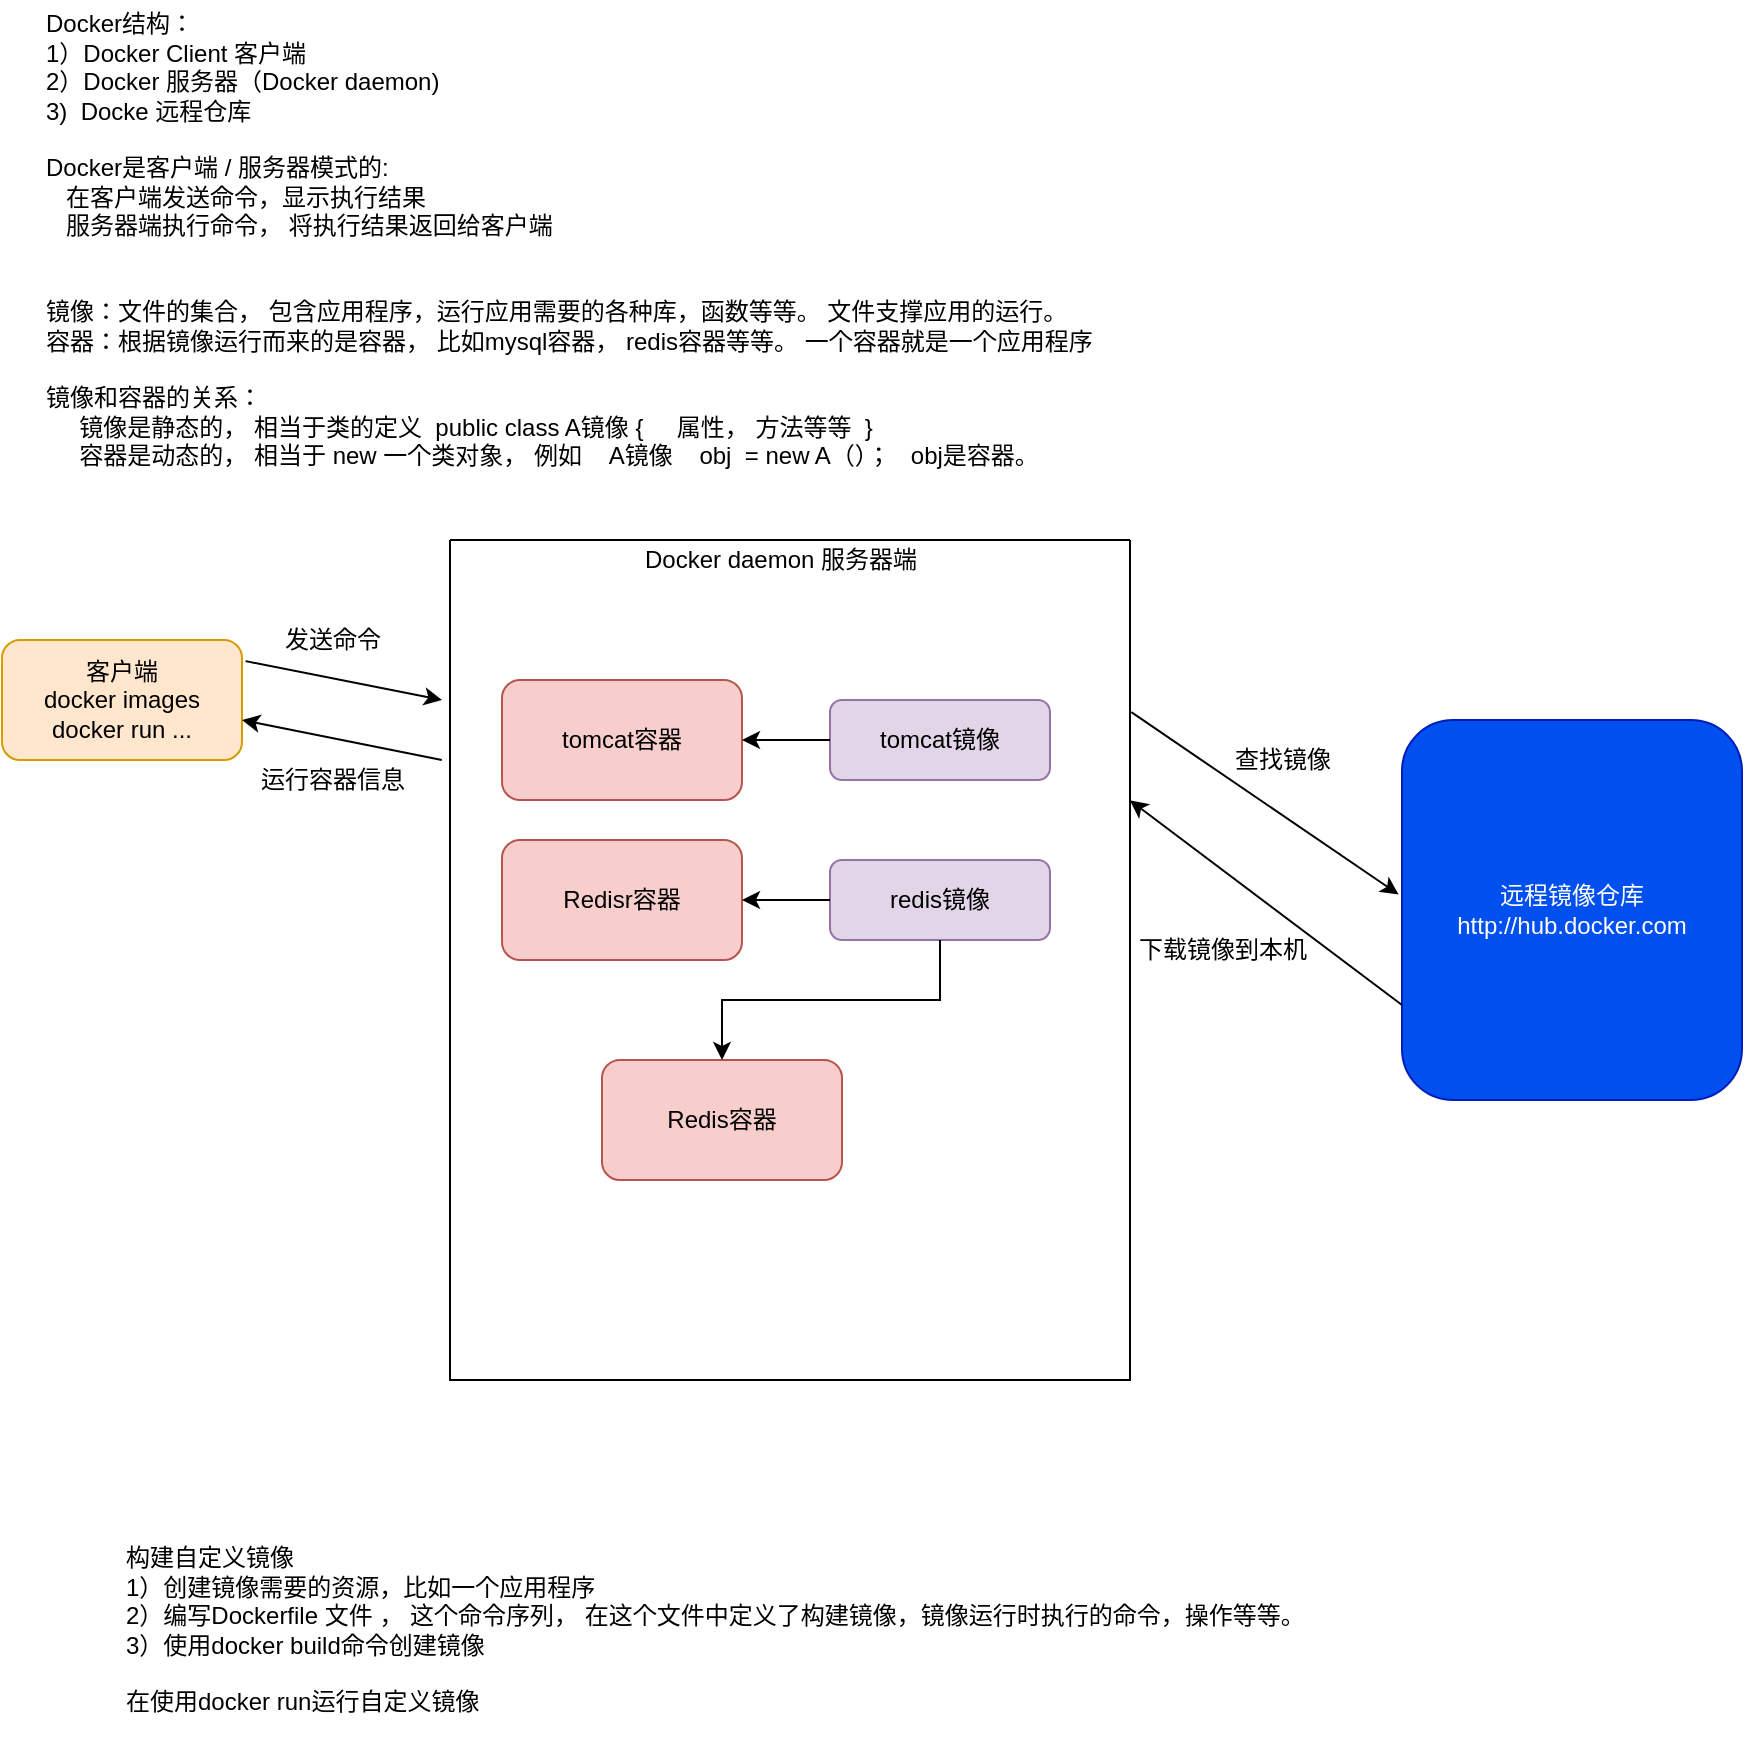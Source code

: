 <mxfile version="17.2.4" type="device"><diagram id="ml2zxTWJrGwQ2cxwr7oi" name="第 1 页"><mxGraphModel dx="981" dy="597" grid="1" gridSize="10" guides="1" tooltips="1" connect="1" arrows="1" fold="1" page="1" pageScale="1" pageWidth="827" pageHeight="1169" math="0" shadow="0"><root><mxCell id="0"/><mxCell id="1" parent="0"/><mxCell id="tV8IvbW7iqOlpR7Cbz5I-1" value="Docker结构：&lt;br&gt;1）Docker Client 客户端&lt;br&gt;2）Docker 服务器（Docker daemon)&lt;br&gt;3)&amp;nbsp; Docke 远程仓库&lt;br&gt;&lt;br&gt;Docker是客户端 / 服务器模式的:&lt;br&gt;&amp;nbsp; &amp;nbsp;在客户端发送命令，显示执行结果&lt;br&gt;&amp;nbsp; &amp;nbsp;服务器端执行命令， 将执行结果返回给客户端&lt;br&gt;&lt;br&gt;&lt;br&gt;镜像：文件的集合， 包含应用程序，运行应用需要的各种库，函数等等。 文件支撑应用的运行。&lt;br&gt;容器：根据镜像运行而来的是容器， 比如mysql容器， redis容器等等。 一个容器就是一个应用程序&lt;br&gt;&lt;br&gt;镜像和容器的关系：&amp;nbsp;&lt;br&gt;&amp;nbsp; &amp;nbsp; &amp;nbsp;镜像是静态的， 相当于类的定义&amp;nbsp; public class A镜像 {&amp;nbsp; &amp;nbsp; &amp;nbsp;属性， 方法等等&amp;nbsp; }&amp;nbsp; &amp;nbsp;&lt;br&gt;&amp;nbsp; &amp;nbsp; &amp;nbsp;容器是动态的， 相当于 new 一个类对象， 例如&amp;nbsp; &amp;nbsp; A镜像&amp;nbsp; &amp;nbsp; obj&amp;nbsp; = new A（）；&amp;nbsp; &amp;nbsp;obj是容器。" style="text;html=1;strokeColor=none;fillColor=none;align=left;verticalAlign=middle;whiteSpace=wrap;rounded=0;" vertex="1" parent="1"><mxGeometry x="40" y="120" width="720" height="240" as="geometry"/></mxCell><mxCell id="tV8IvbW7iqOlpR7Cbz5I-2" value="客户端&lt;br&gt;docker images&lt;br&gt;docker run ..." style="rounded=1;whiteSpace=wrap;html=1;fillColor=#ffe6cc;strokeColor=#d79b00;" vertex="1" parent="1"><mxGeometry x="20" y="440" width="120" height="60" as="geometry"/></mxCell><mxCell id="tV8IvbW7iqOlpR7Cbz5I-3" value="" style="swimlane;startSize=0;" vertex="1" parent="1"><mxGeometry x="244" y="390" width="340" height="420" as="geometry"/></mxCell><mxCell id="tV8IvbW7iqOlpR7Cbz5I-4" value="Docker daemon 服务器端" style="text;html=1;align=center;verticalAlign=middle;resizable=0;points=[];autosize=1;strokeColor=none;fillColor=none;" vertex="1" parent="tV8IvbW7iqOlpR7Cbz5I-3"><mxGeometry x="90" width="150" height="20" as="geometry"/></mxCell><mxCell id="tV8IvbW7iqOlpR7Cbz5I-5" value="tomcat镜像" style="rounded=1;whiteSpace=wrap;html=1;fillColor=#e1d5e7;strokeColor=#9673a6;" vertex="1" parent="tV8IvbW7iqOlpR7Cbz5I-3"><mxGeometry x="190" y="80" width="110" height="40" as="geometry"/></mxCell><mxCell id="tV8IvbW7iqOlpR7Cbz5I-13" value="tomcat容器" style="whiteSpace=wrap;html=1;rounded=1;fillColor=#f8cecc;strokeColor=#b85450;" vertex="1" parent="tV8IvbW7iqOlpR7Cbz5I-3"><mxGeometry x="26" y="70" width="120" height="60" as="geometry"/></mxCell><mxCell id="tV8IvbW7iqOlpR7Cbz5I-14" value="" style="edgeStyle=orthogonalEdgeStyle;rounded=0;orthogonalLoop=1;jettySize=auto;html=1;" edge="1" parent="tV8IvbW7iqOlpR7Cbz5I-3" source="tV8IvbW7iqOlpR7Cbz5I-5" target="tV8IvbW7iqOlpR7Cbz5I-13"><mxGeometry relative="1" as="geometry"/></mxCell><mxCell id="tV8IvbW7iqOlpR7Cbz5I-19" value="redis镜像" style="rounded=1;whiteSpace=wrap;html=1;fillColor=#e1d5e7;strokeColor=#9673a6;" vertex="1" parent="tV8IvbW7iqOlpR7Cbz5I-3"><mxGeometry x="190" y="160" width="110" height="40" as="geometry"/></mxCell><mxCell id="tV8IvbW7iqOlpR7Cbz5I-22" value="Redis容器" style="whiteSpace=wrap;html=1;fillColor=#f8cecc;strokeColor=#b85450;rounded=1;" vertex="1" parent="tV8IvbW7iqOlpR7Cbz5I-3"><mxGeometry x="76" y="260" width="120" height="60" as="geometry"/></mxCell><mxCell id="tV8IvbW7iqOlpR7Cbz5I-23" value="" style="edgeStyle=orthogonalEdgeStyle;rounded=0;orthogonalLoop=1;jettySize=auto;html=1;" edge="1" parent="tV8IvbW7iqOlpR7Cbz5I-3" source="tV8IvbW7iqOlpR7Cbz5I-19" target="tV8IvbW7iqOlpR7Cbz5I-22"><mxGeometry relative="1" as="geometry"/></mxCell><mxCell id="tV8IvbW7iqOlpR7Cbz5I-6" value="远程镜像仓库&lt;br&gt;http://hub.docker.com" style="rounded=1;whiteSpace=wrap;html=1;fillColor=#0050ef;fontColor=#ffffff;strokeColor=#001DBC;" vertex="1" parent="1"><mxGeometry x="720" y="480" width="170" height="190" as="geometry"/></mxCell><mxCell id="tV8IvbW7iqOlpR7Cbz5I-7" value="" style="endArrow=classic;html=1;rounded=0;exitX=1.002;exitY=0.205;exitDx=0;exitDy=0;exitPerimeter=0;entryX=-0.01;entryY=0.459;entryDx=0;entryDy=0;entryPerimeter=0;" edge="1" parent="1" source="tV8IvbW7iqOlpR7Cbz5I-3" target="tV8IvbW7iqOlpR7Cbz5I-6"><mxGeometry width="50" height="50" relative="1" as="geometry"><mxPoint x="690" y="750" as="sourcePoint"/><mxPoint x="740" y="700" as="targetPoint"/></mxGeometry></mxCell><mxCell id="tV8IvbW7iqOlpR7Cbz5I-8" value="查找镜像" style="text;html=1;align=center;verticalAlign=middle;resizable=0;points=[];autosize=1;strokeColor=none;fillColor=none;" vertex="1" parent="1"><mxGeometry x="630" y="490" width="60" height="20" as="geometry"/></mxCell><mxCell id="tV8IvbW7iqOlpR7Cbz5I-11" value="" style="endArrow=classic;html=1;rounded=0;exitX=0;exitY=0.75;exitDx=0;exitDy=0;entryX=1;entryY=0.31;entryDx=0;entryDy=0;entryPerimeter=0;" edge="1" parent="1" source="tV8IvbW7iqOlpR7Cbz5I-6" target="tV8IvbW7iqOlpR7Cbz5I-3"><mxGeometry width="50" height="50" relative="1" as="geometry"><mxPoint x="620" y="650" as="sourcePoint"/><mxPoint x="670" y="600" as="targetPoint"/></mxGeometry></mxCell><mxCell id="tV8IvbW7iqOlpR7Cbz5I-12" value="下载镜像到本机" style="text;html=1;align=center;verticalAlign=middle;resizable=0;points=[];autosize=1;strokeColor=none;fillColor=none;" vertex="1" parent="1"><mxGeometry x="580" y="585" width="100" height="20" as="geometry"/></mxCell><mxCell id="tV8IvbW7iqOlpR7Cbz5I-15" value="" style="endArrow=classic;html=1;rounded=0;exitX=-0.012;exitY=0.262;exitDx=0;exitDy=0;exitPerimeter=0;entryX=1;entryY=0.667;entryDx=0;entryDy=0;entryPerimeter=0;" edge="1" parent="1" source="tV8IvbW7iqOlpR7Cbz5I-3" target="tV8IvbW7iqOlpR7Cbz5I-2"><mxGeometry width="50" height="50" relative="1" as="geometry"><mxPoint x="150" y="570" as="sourcePoint"/><mxPoint x="200" y="520" as="targetPoint"/></mxGeometry></mxCell><mxCell id="tV8IvbW7iqOlpR7Cbz5I-16" value="运行容器信息" style="text;html=1;align=center;verticalAlign=middle;resizable=0;points=[];autosize=1;strokeColor=none;fillColor=none;" vertex="1" parent="1"><mxGeometry x="140" y="500" width="90" height="20" as="geometry"/></mxCell><mxCell id="tV8IvbW7iqOlpR7Cbz5I-17" value="" style="endArrow=classic;html=1;rounded=0;exitX=1.015;exitY=0.176;exitDx=0;exitDy=0;exitPerimeter=0;" edge="1" parent="1" source="tV8IvbW7iqOlpR7Cbz5I-2"><mxGeometry width="50" height="50" relative="1" as="geometry"><mxPoint x="160" y="450" as="sourcePoint"/><mxPoint x="240" y="470" as="targetPoint"/></mxGeometry></mxCell><mxCell id="tV8IvbW7iqOlpR7Cbz5I-18" value="发送命令" style="text;html=1;align=center;verticalAlign=middle;resizable=0;points=[];autosize=1;strokeColor=none;fillColor=none;" vertex="1" parent="1"><mxGeometry x="155" y="430" width="60" height="20" as="geometry"/></mxCell><mxCell id="tV8IvbW7iqOlpR7Cbz5I-20" value="Redisr容器" style="whiteSpace=wrap;html=1;fillColor=#f8cecc;strokeColor=#b85450;rounded=1;" vertex="1" parent="1"><mxGeometry x="270" y="540" width="120" height="60" as="geometry"/></mxCell><mxCell id="tV8IvbW7iqOlpR7Cbz5I-21" value="" style="edgeStyle=orthogonalEdgeStyle;rounded=0;orthogonalLoop=1;jettySize=auto;html=1;" edge="1" parent="1" source="tV8IvbW7iqOlpR7Cbz5I-19" target="tV8IvbW7iqOlpR7Cbz5I-20"><mxGeometry relative="1" as="geometry"/></mxCell><mxCell id="tV8IvbW7iqOlpR7Cbz5I-24" value="构建自定义镜像&lt;br&gt;1）创建镜像需要的资源，比如一个应用程序&lt;br&gt;2）编写Dockerfile 文件 ， 这个命令序列， 在这个文件中定义了构建镜像，镜像运行时执行的命令，操作等等。&lt;br&gt;3）使用docker build命令创建镜像&lt;br&gt;&lt;br&gt;在使用docker run运行自定义镜像" style="text;html=1;strokeColor=none;fillColor=none;align=left;verticalAlign=middle;whiteSpace=wrap;rounded=0;" vertex="1" parent="1"><mxGeometry x="80" y="880" width="750" height="110" as="geometry"/></mxCell></root></mxGraphModel></diagram></mxfile>